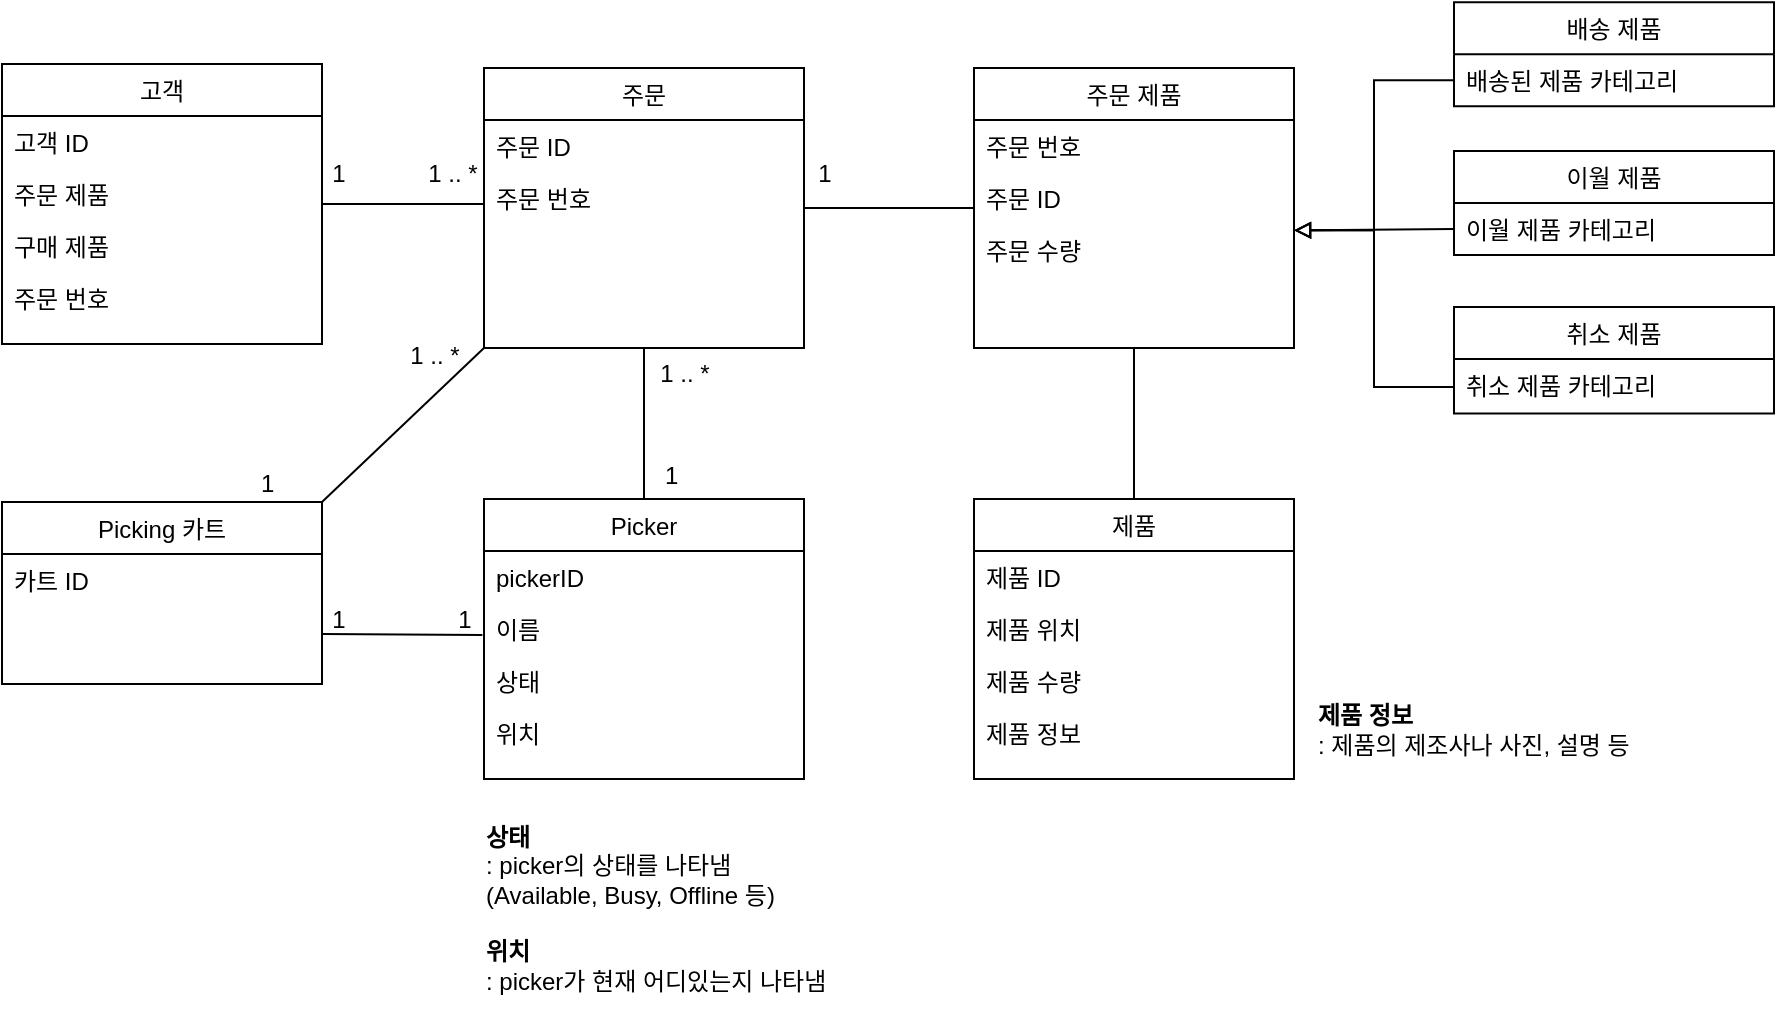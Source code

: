 <mxfile version="21.4.0" type="github">
  <diagram id="C5RBs43oDa-KdzZeNtuy" name="Page-1">
    <mxGraphModel dx="2117" dy="-588" grid="1" gridSize="10" guides="1" tooltips="1" connect="1" arrows="1" fold="1" page="1" pageScale="1" pageWidth="827" pageHeight="1169" math="0" shadow="0">
      <root>
        <mxCell id="WIyWlLk6GJQsqaUBKTNV-0" />
        <mxCell id="WIyWlLk6GJQsqaUBKTNV-1" parent="WIyWlLk6GJQsqaUBKTNV-0" />
        <mxCell id="OuJ51df57hUnCKiVJBcw-0" value="제품" style="swimlane;fontStyle=0;align=center;verticalAlign=top;childLayout=stackLayout;horizontal=1;startSize=26;horizontalStack=0;resizeParent=1;resizeLast=0;collapsible=1;marginBottom=0;rounded=0;shadow=0;strokeWidth=1;" parent="WIyWlLk6GJQsqaUBKTNV-1" vertex="1">
          <mxGeometry x="140" y="1594.5" width="160" height="140" as="geometry">
            <mxRectangle x="230" y="140" width="160" height="26" as="alternateBounds" />
          </mxGeometry>
        </mxCell>
        <mxCell id="OuJ51df57hUnCKiVJBcw-1" value="제품 ID" style="text;align=left;verticalAlign=top;spacingLeft=4;spacingRight=4;overflow=hidden;rotatable=0;points=[[0,0.5],[1,0.5]];portConstraint=eastwest;rounded=0;shadow=0;html=0;" parent="OuJ51df57hUnCKiVJBcw-0" vertex="1">
          <mxGeometry y="26" width="160" height="26" as="geometry" />
        </mxCell>
        <mxCell id="OuJ51df57hUnCKiVJBcw-2" value="제품 위치" style="text;align=left;verticalAlign=top;spacingLeft=4;spacingRight=4;overflow=hidden;rotatable=0;points=[[0,0.5],[1,0.5]];portConstraint=eastwest;" parent="OuJ51df57hUnCKiVJBcw-0" vertex="1">
          <mxGeometry y="52" width="160" height="26" as="geometry" />
        </mxCell>
        <mxCell id="OuJ51df57hUnCKiVJBcw-3" value="제품 수량" style="text;align=left;verticalAlign=top;spacingLeft=4;spacingRight=4;overflow=hidden;rotatable=0;points=[[0,0.5],[1,0.5]];portConstraint=eastwest;rounded=0;shadow=0;html=0;" parent="OuJ51df57hUnCKiVJBcw-0" vertex="1">
          <mxGeometry y="78" width="160" height="26" as="geometry" />
        </mxCell>
        <mxCell id="OuJ51df57hUnCKiVJBcw-53" value="제품 정보" style="text;align=left;verticalAlign=top;spacingLeft=4;spacingRight=4;overflow=hidden;rotatable=0;points=[[0,0.5],[1,0.5]];portConstraint=eastwest;rounded=0;shadow=0;html=0;" parent="OuJ51df57hUnCKiVJBcw-0" vertex="1">
          <mxGeometry y="104" width="160" height="26" as="geometry" />
        </mxCell>
        <mxCell id="OuJ51df57hUnCKiVJBcw-50" style="rounded=0;orthogonalLoop=1;jettySize=auto;html=1;entryX=0.5;entryY=1;entryDx=0;entryDy=0;endArrow=none;endFill=0;exitX=0.5;exitY=0;exitDx=0;exitDy=0;" parent="WIyWlLk6GJQsqaUBKTNV-1" source="OuJ51df57hUnCKiVJBcw-76" target="OuJ51df57hUnCKiVJBcw-12" edge="1">
          <mxGeometry relative="1" as="geometry">
            <mxPoint x="-20" y="1636" as="sourcePoint" />
          </mxGeometry>
        </mxCell>
        <mxCell id="OuJ51df57hUnCKiVJBcw-12" value="주문" style="swimlane;fontStyle=0;align=center;verticalAlign=top;childLayout=stackLayout;horizontal=1;startSize=26;horizontalStack=0;resizeParent=1;resizeLast=0;collapsible=1;marginBottom=0;rounded=0;shadow=0;strokeWidth=1;" parent="WIyWlLk6GJQsqaUBKTNV-1" vertex="1">
          <mxGeometry x="-105" y="1379" width="160" height="140" as="geometry">
            <mxRectangle x="230" y="140" width="160" height="26" as="alternateBounds" />
          </mxGeometry>
        </mxCell>
        <mxCell id="OuJ51df57hUnCKiVJBcw-13" value="주문 ID" style="text;align=left;verticalAlign=top;spacingLeft=4;spacingRight=4;overflow=hidden;rotatable=0;points=[[0,0.5],[1,0.5]];portConstraint=eastwest;rounded=0;shadow=0;html=0;" parent="OuJ51df57hUnCKiVJBcw-12" vertex="1">
          <mxGeometry y="26" width="160" height="26" as="geometry" />
        </mxCell>
        <mxCell id="OuJ51df57hUnCKiVJBcw-14" value="주문 번호" style="text;align=left;verticalAlign=top;spacingLeft=4;spacingRight=4;overflow=hidden;rotatable=0;points=[[0,0.5],[1,0.5]];portConstraint=eastwest;" parent="OuJ51df57hUnCKiVJBcw-12" vertex="1">
          <mxGeometry y="52" width="160" height="26" as="geometry" />
        </mxCell>
        <mxCell id="OuJ51df57hUnCKiVJBcw-48" style="rounded=0;orthogonalLoop=1;jettySize=auto;html=1;exitX=1;exitY=0.5;exitDx=0;exitDy=0;endArrow=none;endFill=0;" parent="WIyWlLk6GJQsqaUBKTNV-1" source="OuJ51df57hUnCKiVJBcw-18" edge="1">
          <mxGeometry relative="1" as="geometry">
            <mxPoint x="-105" y="1447" as="targetPoint" />
          </mxGeometry>
        </mxCell>
        <mxCell id="OuJ51df57hUnCKiVJBcw-18" value="고객" style="swimlane;fontStyle=0;align=center;verticalAlign=top;childLayout=stackLayout;horizontal=1;startSize=26;horizontalStack=0;resizeParent=1;resizeLast=0;collapsible=1;marginBottom=0;rounded=0;shadow=0;strokeWidth=1;" parent="WIyWlLk6GJQsqaUBKTNV-1" vertex="1">
          <mxGeometry x="-346" y="1377" width="160" height="140" as="geometry">
            <mxRectangle x="230" y="140" width="160" height="26" as="alternateBounds" />
          </mxGeometry>
        </mxCell>
        <mxCell id="OuJ51df57hUnCKiVJBcw-19" value="고객 ID" style="text;align=left;verticalAlign=top;spacingLeft=4;spacingRight=4;overflow=hidden;rotatable=0;points=[[0,0.5],[1,0.5]];portConstraint=eastwest;rounded=0;shadow=0;html=0;" parent="OuJ51df57hUnCKiVJBcw-18" vertex="1">
          <mxGeometry y="26" width="160" height="26" as="geometry" />
        </mxCell>
        <mxCell id="OuJ51df57hUnCKiVJBcw-20" value="주문 제품" style="text;align=left;verticalAlign=top;spacingLeft=4;spacingRight=4;overflow=hidden;rotatable=0;points=[[0,0.5],[1,0.5]];portConstraint=eastwest;" parent="OuJ51df57hUnCKiVJBcw-18" vertex="1">
          <mxGeometry y="52" width="160" height="26" as="geometry" />
        </mxCell>
        <mxCell id="OuJ51df57hUnCKiVJBcw-21" value="구매 제품" style="text;align=left;verticalAlign=top;spacingLeft=4;spacingRight=4;overflow=hidden;rotatable=0;points=[[0,0.5],[1,0.5]];portConstraint=eastwest;rounded=0;shadow=0;html=0;" parent="OuJ51df57hUnCKiVJBcw-18" vertex="1">
          <mxGeometry y="78" width="160" height="26" as="geometry" />
        </mxCell>
        <mxCell id="OuJ51df57hUnCKiVJBcw-22" value="주문 번호" style="text;align=left;verticalAlign=top;spacingLeft=4;spacingRight=4;overflow=hidden;rotatable=0;points=[[0,0.5],[1,0.5]];portConstraint=eastwest;rounded=0;shadow=0;html=0;" parent="OuJ51df57hUnCKiVJBcw-18" vertex="1">
          <mxGeometry y="104" width="160" height="26" as="geometry" />
        </mxCell>
        <mxCell id="OuJ51df57hUnCKiVJBcw-72" style="rounded=0;orthogonalLoop=1;jettySize=auto;html=1;entryX=0;entryY=1;entryDx=0;entryDy=0;endArrow=none;endFill=0;exitX=1;exitY=0;exitDx=0;exitDy=0;" parent="WIyWlLk6GJQsqaUBKTNV-1" source="OuJ51df57hUnCKiVJBcw-81" target="OuJ51df57hUnCKiVJBcw-12" edge="1">
          <mxGeometry relative="1" as="geometry">
            <mxPoint x="-190" y="1680" as="sourcePoint" />
          </mxGeometry>
        </mxCell>
        <mxCell id="OuJ51df57hUnCKiVJBcw-36" style="rounded=0;orthogonalLoop=1;jettySize=auto;html=1;entryX=1;entryY=0.5;entryDx=0;entryDy=0;endArrow=block;endFill=0;exitX=0;exitY=0.75;exitDx=0;exitDy=0;" parent="WIyWlLk6GJQsqaUBKTNV-1" source="OuJ51df57hUnCKiVJBcw-37" edge="1">
          <mxGeometry relative="1" as="geometry">
            <mxPoint x="300" y="1460.18" as="targetPoint" />
            <mxPoint x="346" y="1448.99" as="sourcePoint" />
          </mxGeometry>
        </mxCell>
        <mxCell id="OuJ51df57hUnCKiVJBcw-37" value="이월 제품" style="swimlane;fontStyle=0;align=center;verticalAlign=top;childLayout=stackLayout;horizontal=1;startSize=26;horizontalStack=0;resizeParent=1;resizeLast=0;collapsible=1;marginBottom=0;rounded=0;shadow=0;strokeWidth=1;" parent="WIyWlLk6GJQsqaUBKTNV-1" vertex="1">
          <mxGeometry x="380" y="1420.56" width="160" height="52" as="geometry">
            <mxRectangle x="230" y="140" width="160" height="26" as="alternateBounds" />
          </mxGeometry>
        </mxCell>
        <mxCell id="OuJ51df57hUnCKiVJBcw-38" value="이월 제품 카테고리" style="text;align=left;verticalAlign=top;spacingLeft=4;spacingRight=4;overflow=hidden;rotatable=0;points=[[0,0.5],[1,0.5]];portConstraint=eastwest;rounded=0;shadow=0;html=0;" parent="OuJ51df57hUnCKiVJBcw-37" vertex="1">
          <mxGeometry y="26" width="160" height="26" as="geometry" />
        </mxCell>
        <mxCell id="OuJ51df57hUnCKiVJBcw-39" style="edgeStyle=elbowEdgeStyle;rounded=0;orthogonalLoop=1;jettySize=auto;html=1;exitX=0;exitY=0.75;exitDx=0;exitDy=0;startArrow=none;startFill=0;endArrow=block;endFill=0;entryX=1;entryY=0.5;entryDx=0;entryDy=0;" parent="WIyWlLk6GJQsqaUBKTNV-1" source="OuJ51df57hUnCKiVJBcw-40" edge="1">
          <mxGeometry relative="1" as="geometry">
            <mxPoint x="300" y="1460.18" as="targetPoint" />
          </mxGeometry>
        </mxCell>
        <mxCell id="OuJ51df57hUnCKiVJBcw-40" value="취소 제품" style="swimlane;fontStyle=0;align=center;verticalAlign=top;childLayout=stackLayout;horizontal=1;startSize=26;horizontalStack=0;resizeParent=1;resizeLast=0;collapsible=1;marginBottom=0;rounded=0;shadow=0;strokeWidth=1;" parent="WIyWlLk6GJQsqaUBKTNV-1" vertex="1">
          <mxGeometry x="380" y="1498.56" width="160" height="53.25" as="geometry">
            <mxRectangle x="230" y="140" width="160" height="26" as="alternateBounds" />
          </mxGeometry>
        </mxCell>
        <mxCell id="OuJ51df57hUnCKiVJBcw-41" value="취소 제품 카테고리" style="text;align=left;verticalAlign=top;spacingLeft=4;spacingRight=4;overflow=hidden;rotatable=0;points=[[0,0.5],[1,0.5]];portConstraint=eastwest;rounded=0;shadow=0;html=0;" parent="OuJ51df57hUnCKiVJBcw-40" vertex="1">
          <mxGeometry y="26" width="160" height="26" as="geometry" />
        </mxCell>
        <mxCell id="OuJ51df57hUnCKiVJBcw-42" value="배송 제품" style="swimlane;fontStyle=0;align=center;verticalAlign=top;childLayout=stackLayout;horizontal=1;startSize=26;horizontalStack=0;resizeParent=1;resizeLast=0;collapsible=1;marginBottom=0;rounded=0;shadow=0;strokeWidth=1;" parent="WIyWlLk6GJQsqaUBKTNV-1" vertex="1">
          <mxGeometry x="380" y="1346.18" width="160" height="52" as="geometry">
            <mxRectangle x="230" y="140" width="160" height="26" as="alternateBounds" />
          </mxGeometry>
        </mxCell>
        <mxCell id="OuJ51df57hUnCKiVJBcw-43" value="배송된 제품 카테고리" style="text;align=left;verticalAlign=top;spacingLeft=4;spacingRight=4;overflow=hidden;rotatable=0;points=[[0,0.5],[1,0.5]];portConstraint=eastwest;rounded=0;shadow=0;html=0;" parent="OuJ51df57hUnCKiVJBcw-42" vertex="1">
          <mxGeometry y="26" width="160" height="26" as="geometry" />
        </mxCell>
        <mxCell id="OuJ51df57hUnCKiVJBcw-44" style="edgeStyle=elbowEdgeStyle;rounded=0;orthogonalLoop=1;jettySize=auto;html=1;exitX=0;exitY=0.5;exitDx=0;exitDy=0;endArrow=block;endFill=0;entryX=1;entryY=0.5;entryDx=0;entryDy=0;" parent="WIyWlLk6GJQsqaUBKTNV-1" source="OuJ51df57hUnCKiVJBcw-43" edge="1">
          <mxGeometry relative="1" as="geometry">
            <mxPoint x="300" y="1460.18" as="targetPoint" />
          </mxGeometry>
        </mxCell>
        <mxCell id="OuJ51df57hUnCKiVJBcw-45" style="rounded=0;orthogonalLoop=1;jettySize=auto;html=1;entryX=-0.005;entryY=0.614;entryDx=0;entryDy=0;endArrow=none;endFill=0;entryPerimeter=0;" parent="WIyWlLk6GJQsqaUBKTNV-1" edge="1" target="OuJ51df57hUnCKiVJBcw-78">
          <mxGeometry relative="1" as="geometry">
            <mxPoint x="-186" y="1662" as="sourcePoint" />
            <mxPoint x="-102.0" y="1662" as="targetPoint" />
          </mxGeometry>
        </mxCell>
        <mxCell id="OuJ51df57hUnCKiVJBcw-51" value="&lt;b&gt;상태&lt;/b&gt;&amp;nbsp;&lt;br&gt;: picker의 상태를 나타냄&lt;br&gt;(Available, Busy, Offline 등)" style="text;html=1;strokeColor=none;fillColor=none;align=left;verticalAlign=middle;whiteSpace=wrap;rounded=0;" parent="WIyWlLk6GJQsqaUBKTNV-1" vertex="1">
          <mxGeometry x="-106" y="1753" width="190" height="50" as="geometry" />
        </mxCell>
        <mxCell id="OuJ51df57hUnCKiVJBcw-52" value="&lt;b&gt;위치&lt;/b&gt;&amp;nbsp;&lt;br&gt;: picker가 현재 어디있는지 나타냄" style="text;html=1;strokeColor=none;fillColor=none;align=left;verticalAlign=middle;whiteSpace=wrap;rounded=0;" parent="WIyWlLk6GJQsqaUBKTNV-1" vertex="1">
          <mxGeometry x="-106" y="1803" width="190" height="50" as="geometry" />
        </mxCell>
        <mxCell id="OuJ51df57hUnCKiVJBcw-54" value="&lt;b&gt;제품 정보&lt;/b&gt;&amp;nbsp;&lt;br&gt;: 제품의 제조사나 사진, 설명 등" style="text;html=1;strokeColor=none;fillColor=none;align=left;verticalAlign=middle;whiteSpace=wrap;rounded=0;" parent="WIyWlLk6GJQsqaUBKTNV-1" vertex="1">
          <mxGeometry x="310" y="1684.5" width="176" height="50" as="geometry" />
        </mxCell>
        <mxCell id="OuJ51df57hUnCKiVJBcw-55" value="1" style="text;html=1;align=center;verticalAlign=middle;resizable=0;points=[];autosize=1;strokeColor=none;fillColor=none;" parent="WIyWlLk6GJQsqaUBKTNV-1" vertex="1">
          <mxGeometry x="-193" y="1640" width="30" height="30" as="geometry" />
        </mxCell>
        <mxCell id="OuJ51df57hUnCKiVJBcw-56" value="1" style="text;html=1;align=center;verticalAlign=middle;resizable=0;points=[];autosize=1;strokeColor=none;fillColor=none;" parent="WIyWlLk6GJQsqaUBKTNV-1" vertex="1">
          <mxGeometry x="-130" y="1640" width="30" height="30" as="geometry" />
        </mxCell>
        <mxCell id="OuJ51df57hUnCKiVJBcw-61" value="1 .. *" style="text;html=1;align=center;verticalAlign=middle;resizable=0;points=[];autosize=1;strokeColor=none;fillColor=none;" parent="WIyWlLk6GJQsqaUBKTNV-1" vertex="1">
          <mxGeometry x="-30" y="1517" width="50" height="30" as="geometry" />
        </mxCell>
        <mxCell id="OuJ51df57hUnCKiVJBcw-62" value="1&amp;nbsp;" style="text;html=1;align=center;verticalAlign=middle;resizable=0;points=[];autosize=1;strokeColor=none;fillColor=none;" parent="WIyWlLk6GJQsqaUBKTNV-1" vertex="1">
          <mxGeometry x="-25" y="1567.5" width="30" height="30" as="geometry" />
        </mxCell>
        <mxCell id="OuJ51df57hUnCKiVJBcw-63" value="1" style="text;html=1;align=center;verticalAlign=middle;resizable=0;points=[];autosize=1;strokeColor=none;fillColor=none;" parent="WIyWlLk6GJQsqaUBKTNV-1" vertex="1">
          <mxGeometry x="-193" y="1417" width="30" height="30" as="geometry" />
        </mxCell>
        <mxCell id="OuJ51df57hUnCKiVJBcw-65" value="1 .. *" style="text;html=1;align=center;verticalAlign=middle;resizable=0;points=[];autosize=1;strokeColor=none;fillColor=none;" parent="WIyWlLk6GJQsqaUBKTNV-1" vertex="1">
          <mxGeometry x="-146" y="1417" width="50" height="30" as="geometry" />
        </mxCell>
        <mxCell id="OuJ51df57hUnCKiVJBcw-66" value="1" style="text;html=1;align=center;verticalAlign=middle;resizable=0;points=[];autosize=1;strokeColor=none;fillColor=none;" parent="WIyWlLk6GJQsqaUBKTNV-1" vertex="1">
          <mxGeometry x="50" y="1417" width="30" height="30" as="geometry" />
        </mxCell>
        <mxCell id="OuJ51df57hUnCKiVJBcw-73" value="1 .. *" style="text;html=1;align=center;verticalAlign=middle;resizable=0;points=[];autosize=1;strokeColor=none;fillColor=none;" parent="WIyWlLk6GJQsqaUBKTNV-1" vertex="1">
          <mxGeometry x="-155" y="1508.19" width="50" height="30" as="geometry" />
        </mxCell>
        <mxCell id="OuJ51df57hUnCKiVJBcw-74" value="1&amp;nbsp;" style="text;html=1;align=center;verticalAlign=middle;resizable=0;points=[];autosize=1;strokeColor=none;fillColor=none;" parent="WIyWlLk6GJQsqaUBKTNV-1" vertex="1">
          <mxGeometry x="-227" y="1572" width="30" height="30" as="geometry" />
        </mxCell>
        <mxCell id="OuJ51df57hUnCKiVJBcw-76" value="Picker" style="swimlane;fontStyle=0;align=center;verticalAlign=top;childLayout=stackLayout;horizontal=1;startSize=26;horizontalStack=0;resizeParent=1;resizeLast=0;collapsible=1;marginBottom=0;rounded=0;shadow=0;strokeWidth=1;" parent="WIyWlLk6GJQsqaUBKTNV-1" vertex="1">
          <mxGeometry x="-105" y="1594.5" width="160" height="140" as="geometry">
            <mxRectangle x="230" y="140" width="160" height="26" as="alternateBounds" />
          </mxGeometry>
        </mxCell>
        <mxCell id="OuJ51df57hUnCKiVJBcw-77" value="pickerID" style="text;align=left;verticalAlign=top;spacingLeft=4;spacingRight=4;overflow=hidden;rotatable=0;points=[[0,0.5],[1,0.5]];portConstraint=eastwest;rounded=0;shadow=0;html=0;" parent="OuJ51df57hUnCKiVJBcw-76" vertex="1">
          <mxGeometry y="26" width="160" height="26" as="geometry" />
        </mxCell>
        <mxCell id="OuJ51df57hUnCKiVJBcw-78" value="이름" style="text;align=left;verticalAlign=top;spacingLeft=4;spacingRight=4;overflow=hidden;rotatable=0;points=[[0,0.5],[1,0.5]];portConstraint=eastwest;" parent="OuJ51df57hUnCKiVJBcw-76" vertex="1">
          <mxGeometry y="52" width="160" height="26" as="geometry" />
        </mxCell>
        <mxCell id="OuJ51df57hUnCKiVJBcw-79" value="상태" style="text;align=left;verticalAlign=top;spacingLeft=4;spacingRight=4;overflow=hidden;rotatable=0;points=[[0,0.5],[1,0.5]];portConstraint=eastwest;rounded=0;shadow=0;html=0;" parent="OuJ51df57hUnCKiVJBcw-76" vertex="1">
          <mxGeometry y="78" width="160" height="26" as="geometry" />
        </mxCell>
        <mxCell id="OuJ51df57hUnCKiVJBcw-80" value="위치" style="text;align=left;verticalAlign=top;spacingLeft=4;spacingRight=4;overflow=hidden;rotatable=0;points=[[0,0.5],[1,0.5]];portConstraint=eastwest;rounded=0;shadow=0;html=0;" parent="OuJ51df57hUnCKiVJBcw-76" vertex="1">
          <mxGeometry y="104" width="160" height="26" as="geometry" />
        </mxCell>
        <mxCell id="OuJ51df57hUnCKiVJBcw-81" value="Picking 카트" style="swimlane;fontStyle=0;align=center;verticalAlign=top;childLayout=stackLayout;horizontal=1;startSize=26;horizontalStack=0;resizeParent=1;resizeLast=0;collapsible=1;marginBottom=0;rounded=0;shadow=0;strokeWidth=1;" parent="WIyWlLk6GJQsqaUBKTNV-1" vertex="1">
          <mxGeometry x="-346" y="1596" width="160" height="91" as="geometry">
            <mxRectangle x="230" y="140" width="160" height="26" as="alternateBounds" />
          </mxGeometry>
        </mxCell>
        <mxCell id="OuJ51df57hUnCKiVJBcw-82" value="카트 ID" style="text;align=left;verticalAlign=top;spacingLeft=4;spacingRight=4;overflow=hidden;rotatable=0;points=[[0,0.5],[1,0.5]];portConstraint=eastwest;rounded=0;shadow=0;html=0;" parent="OuJ51df57hUnCKiVJBcw-81" vertex="1">
          <mxGeometry y="26" width="160" height="26" as="geometry" />
        </mxCell>
        <mxCell id="IRJY3jjaugNSGxYRAqQC-4" value="" style="edgeStyle=orthogonalEdgeStyle;rounded=0;orthogonalLoop=1;jettySize=auto;html=1;entryX=1;entryY=0.5;entryDx=0;entryDy=0;endArrow=none;endFill=0;" edge="1" parent="WIyWlLk6GJQsqaUBKTNV-1" source="IRJY3jjaugNSGxYRAqQC-0" target="OuJ51df57hUnCKiVJBcw-12">
          <mxGeometry relative="1" as="geometry">
            <mxPoint x="60" y="1450" as="targetPoint" />
          </mxGeometry>
        </mxCell>
        <mxCell id="IRJY3jjaugNSGxYRAqQC-7" style="edgeStyle=orthogonalEdgeStyle;rounded=0;orthogonalLoop=1;jettySize=auto;html=1;exitX=0.5;exitY=1;exitDx=0;exitDy=0;entryX=0.5;entryY=0;entryDx=0;entryDy=0;endArrow=none;endFill=0;" edge="1" parent="WIyWlLk6GJQsqaUBKTNV-1" source="IRJY3jjaugNSGxYRAqQC-0" target="OuJ51df57hUnCKiVJBcw-0">
          <mxGeometry relative="1" as="geometry" />
        </mxCell>
        <mxCell id="IRJY3jjaugNSGxYRAqQC-0" value="주문 제품" style="swimlane;fontStyle=0;align=center;verticalAlign=top;childLayout=stackLayout;horizontal=1;startSize=26;horizontalStack=0;resizeParent=1;resizeLast=0;collapsible=1;marginBottom=0;rounded=0;shadow=0;strokeWidth=1;" vertex="1" parent="WIyWlLk6GJQsqaUBKTNV-1">
          <mxGeometry x="140" y="1379" width="160" height="140" as="geometry">
            <mxRectangle x="230" y="140" width="160" height="26" as="alternateBounds" />
          </mxGeometry>
        </mxCell>
        <mxCell id="IRJY3jjaugNSGxYRAqQC-1" value="주문 번호" style="text;align=left;verticalAlign=top;spacingLeft=4;spacingRight=4;overflow=hidden;rotatable=0;points=[[0,0.5],[1,0.5]];portConstraint=eastwest;rounded=0;shadow=0;html=0;" vertex="1" parent="IRJY3jjaugNSGxYRAqQC-0">
          <mxGeometry y="26" width="160" height="26" as="geometry" />
        </mxCell>
        <mxCell id="IRJY3jjaugNSGxYRAqQC-3" value="주문 ID" style="text;align=left;verticalAlign=top;spacingLeft=4;spacingRight=4;overflow=hidden;rotatable=0;points=[[0,0.5],[1,0.5]];portConstraint=eastwest;rounded=0;shadow=0;html=0;" vertex="1" parent="IRJY3jjaugNSGxYRAqQC-0">
          <mxGeometry y="52" width="160" height="26" as="geometry" />
        </mxCell>
        <mxCell id="IRJY3jjaugNSGxYRAqQC-5" value="주문 수량" style="text;align=left;verticalAlign=top;spacingLeft=4;spacingRight=4;overflow=hidden;rotatable=0;points=[[0,0.5],[1,0.5]];portConstraint=eastwest;rounded=0;shadow=0;html=0;" vertex="1" parent="IRJY3jjaugNSGxYRAqQC-0">
          <mxGeometry y="78" width="160" height="26" as="geometry" />
        </mxCell>
      </root>
    </mxGraphModel>
  </diagram>
</mxfile>
